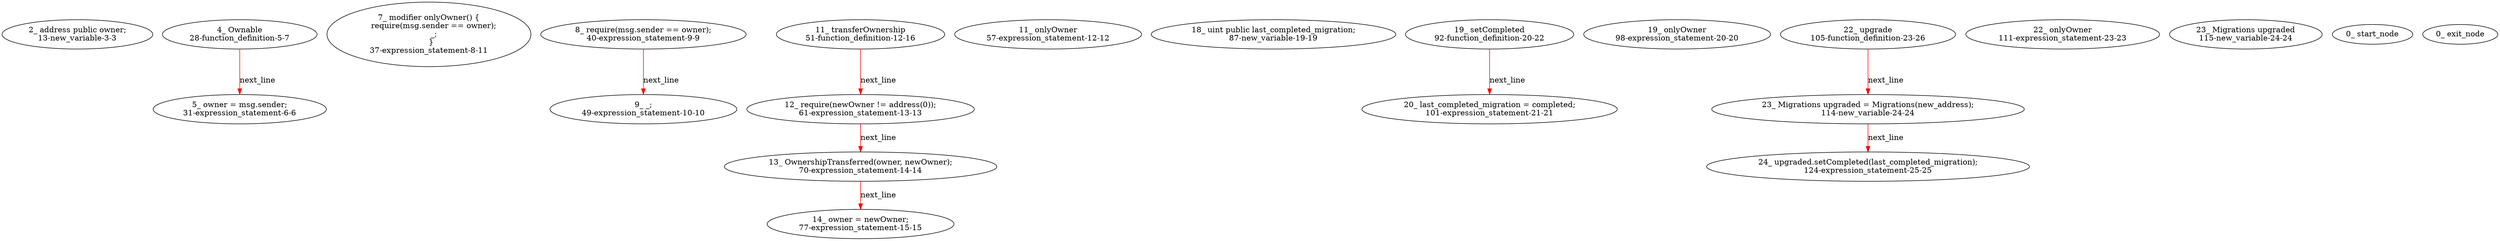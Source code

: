 digraph  {
13 [label="2_ address public owner;\n13-new_variable-3-3", type_label=new_variable];
28 [label="4_ Ownable\n28-function_definition-5-7", type_label=function_definition];
31 [label="5_ owner = msg.sender;\n31-expression_statement-6-6", type_label=expression_statement];
37 [label="7_ modifier onlyOwner() {\n    require(msg.sender == owner);\n    _;\n  }\n37-expression_statement-8-11", type_label=expression_statement];
40 [label="8_ require(msg.sender == owner);\n40-expression_statement-9-9", type_label=expression_statement];
49 [label="9_ _;\n49-expression_statement-10-10", type_label=expression_statement];
51 [label="11_ transferOwnership\n51-function_definition-12-16", type_label=function_definition];
57 [label="11_ onlyOwner\n57-expression_statement-12-12", type_label=expression_statement];
61 [label="12_ require(newOwner != address(0));\n61-expression_statement-13-13", type_label=expression_statement];
70 [label="13_ OwnershipTransferred(owner, newOwner);\n70-expression_statement-14-14", type_label=expression_statement];
77 [label="14_ owner = newOwner;\n77-expression_statement-15-15", type_label=expression_statement];
87 [label="18_ uint public last_completed_migration;\n87-new_variable-19-19", type_label=new_variable];
92 [label="19_ setCompleted\n92-function_definition-20-22", type_label=function_definition];
98 [label="19_ onlyOwner\n98-expression_statement-20-20", type_label=expression_statement];
101 [label="20_ last_completed_migration = completed;\n101-expression_statement-21-21", type_label=expression_statement];
105 [label="22_ upgrade\n105-function_definition-23-26", type_label=function_definition];
111 [label="22_ onlyOwner\n111-expression_statement-23-23", type_label=expression_statement];
114 [label="23_ Migrations upgraded = Migrations(new_address);\n114-new_variable-24-24", type_label=new_variable];
115 [label="23_ Migrations upgraded\n115-new_variable-24-24", type_label=new_variable];
124 [label="24_ upgraded.setCompleted(last_completed_migration);\n124-expression_statement-25-25", type_label=expression_statement];
1 [label="0_ start_node", type_label=start];
2 [label="0_ exit_node", type_label=exit];
28 -> 31  [color=red, controlflow_type=next_line, edge_type=CFG_edge, key=0, label=next_line];
40 -> 49  [color=red, controlflow_type=next_line, edge_type=CFG_edge, key=0, label=next_line];
51 -> 61  [color=red, controlflow_type=next_line, edge_type=CFG_edge, key=0, label=next_line];
61 -> 70  [color=red, controlflow_type=next_line, edge_type=CFG_edge, key=0, label=next_line];
70 -> 77  [color=red, controlflow_type=next_line, edge_type=CFG_edge, key=0, label=next_line];
92 -> 101  [color=red, controlflow_type=next_line, edge_type=CFG_edge, key=0, label=next_line];
105 -> 114  [color=red, controlflow_type=next_line, edge_type=CFG_edge, key=0, label=next_line];
114 -> 124  [color=red, controlflow_type=next_line, edge_type=CFG_edge, key=0, label=next_line];
}
